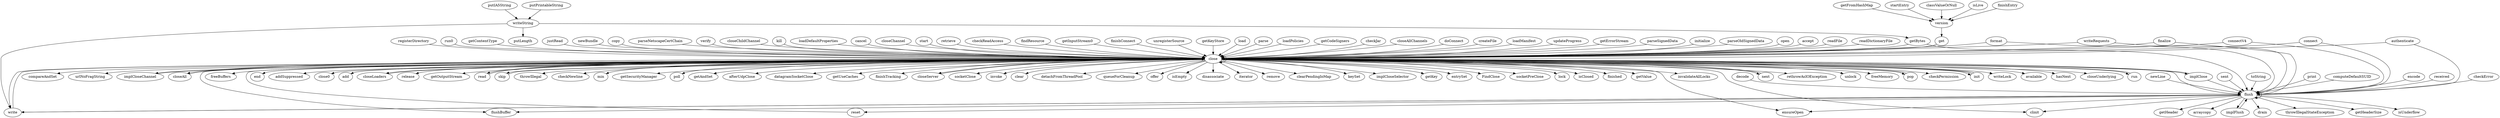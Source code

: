 digraph G {
	close -> invalidateAllLocks;
	close -> flush;
	parseSignedData -> close;
	close -> ensureOpen;
	close -> close;
	close -> next;
	print -> flush;
	computeDefaultSUID -> flush;
	initialize -> close;
	get -> close;
	close -> rethrowAsIOException;
	parseOldSignedData -> close;
	connectV4 -> flush;
	close -> unlock;
	close -> freeMemory;
	open -> close;
	pop -> close;
	flush -> implFlush;
	accept -> close;
	connect -> flush;
	isLive -> version;
	close -> checkPermission;
	init -> close;
	readFile -> close;
	reset -> close;
	flush -> drain;
	close -> writeLock;
	readDictionaryFile -> close;
	close -> available;
	registerDirectory -> close;
	encode -> flush;
	close -> hasNext;
	run0 -> close;
	flush -> throwIllegalStateException;
	received -> flush;
	implClose -> close;
	close -> closeUnderlying;
	flush -> <clinit>;
	connectV4 -> close;
	run -> close;
	close -> compareAndSet;
	close -> urlNoFragString;
	implClose -> flush;
	implCloseChannel -> close;
	authenticate -> flush;
	writeString -> putLength;
	close -> run;
	closeAll -> close;
	close -> flushBuffer;
	finishEntry -> version;
	close -> implCloseChannel;
	close -> freeBuffers;
	getContentType -> close;
	authenticate -> close;
	flush -> write;
	checkError -> flush;
	justRead -> close;
	close -> end;
	getFromHashMap -> version;
	close -> addSuppressed;
	newBundle -> close;
	close -> close0;
	close -> add;
	copy -> close;
	flush -> reset;
	closeLoaders -> close;
	close -> release;
	write -> flush;
	parseNetscapeCertChain -> close;
	close -> getOutputStream;
	write -> close;
	verify -> close;
	read -> close;
	skip -> close;
	close -> throwIllegal;
	putPrintableString -> writeString;
	next -> close;
	closeChildChannel -> close;
	close -> read;
	close -> checkNewline;
	version -> get;
	close -> min;
	close -> getSecurityManager;
	kill -> close;
	startEntry -> version;
	<init> -> close;
	close -> poll;
	decode -> flush;
	flush -> ensureOpen;
	loadDefaultProperties -> close;
	close -> getAndSet;
	close -> afterUdpClose;
	flush -> getHeaderSize;
	close -> datagramSocketClose;
	flush -> isUnderflow;
	close -> implClose;
	writeString -> getBytes;
	cancel -> close;
	putIA5String -> writeString;
	close -> getUseCaches;
	closeChannel -> close;
	start -> close;
	close -> finishTracking;
	retrieve -> close;
	flush -> flush;
	format -> flush;
	closeServer -> close;
	newLine -> flush;
	checkReadAccess -> close;
	close -> socketClose;
	flush -> getHeader;
	findResource -> close;
	getBytes -> flush;
	close -> <clinit>;
	close -> invoke;
	close -> clear;
	getBytes -> close;
	getInputStream0 -> close;
	format -> close;
	implFlush -> flush;
	close -> detachFromThreadPool;
	finishConnect -> close;
	close -> queueForCleanup;
	unregisterSource -> close;
	writeRequests -> close;
	close -> offer;
	classValueOrNull -> version;
	flush -> arraycopy;
	sent -> flush;
	close -> isEmpty;
	close -> write;
	getKeyStore -> close;
	writeRequests -> flush;
	close -> closeAll;
	finalize -> close;
	close -> disassociate;
	close -> iterator;
	load -> close;
	close -> remove;
	close -> clearPendingIoMap;
	parse -> close;
	close -> keySet;
	close -> skip;
	close -> implCloseSelector;
	close -> getKey;
	close -> entrySet;
	loadPolicies -> close;
	close -> closeServer;
	close -> pop;
	flush -> flushBuffer;
	close -> FindClose;
	close -> socketPreClose;
	toString -> flush;
	close -> <init>;
	close -> lock;
	getCodeSigners -> close;
	checkJar -> close;
	closeAllChannels -> close;
	doConnect -> close;
	writeString -> write;
	close -> isClosed;
	close -> closeLoaders;
	createFile -> close;
	close -> finished;
	connect -> close;
	loadManifest -> close;
	updateProgress -> close;
	finalize -> flush;
	getErrorStream -> close;
	close -> getValue;
}
